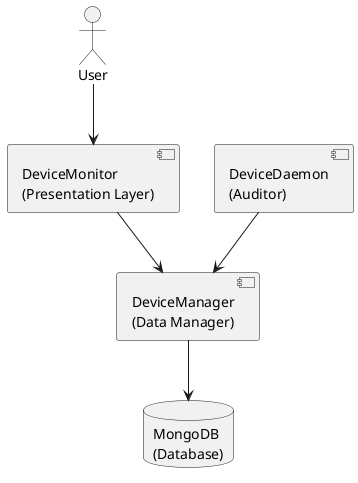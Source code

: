 @startuml
actor User
component "DeviceMonitor\n(Presentation Layer)" as DeviceMonitor
component "DeviceDaemon\n(Auditor)" as DeviceDaemon
component "DeviceManager\n(Data Manager)" as DeviceManager
database "MongoDB\n(Database)" as MongoDB

User --> DeviceMonitor
DeviceDaemon --> DeviceManager
DeviceManager --> MongoDB
DeviceMonitor --> DeviceManager

@enduml
